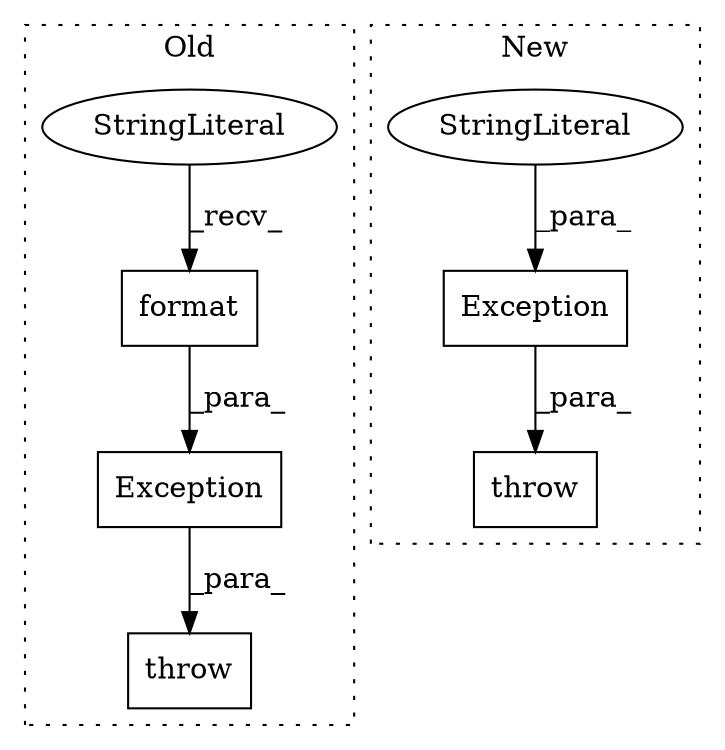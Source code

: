 digraph G {
subgraph cluster0 {
1 [label="throw" a="53" s="1003" l="6" shape="box"];
4 [label="Exception" a="32" s="1009,1067" l="10,1" shape="box"];
5 [label="format" a="32" s="1051,1066" l="7,1" shape="box"];
6 [label="StringLiteral" a="45" s="1019" l="31" shape="ellipse"];
label = "Old";
style="dotted";
}
subgraph cluster1 {
2 [label="Exception" a="32" s="888,933" l="10,1" shape="box"];
3 [label="throw" a="53" s="882" l="6" shape="box"];
7 [label="StringLiteral" a="45" s="898" l="35" shape="ellipse"];
label = "New";
style="dotted";
}
2 -> 3 [label="_para_"];
4 -> 1 [label="_para_"];
5 -> 4 [label="_para_"];
6 -> 5 [label="_recv_"];
7 -> 2 [label="_para_"];
}